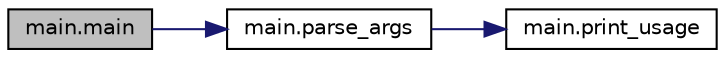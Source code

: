 digraph "main.main"
{
 // INTERACTIVE_SVG=YES
 // LATEX_PDF_SIZE
  edge [fontname="Helvetica",fontsize="10",labelfontname="Helvetica",labelfontsize="10"];
  node [fontname="Helvetica",fontsize="10",shape=record];
  rankdir="LR";
  Node1 [label="main.main",height=0.2,width=0.4,color="black", fillcolor="grey75", style="filled", fontcolor="black",tooltip=" "];
  Node1 -> Node2 [color="midnightblue",fontsize="10",style="solid",fontname="Helvetica"];
  Node2 [label="main.parse_args",height=0.2,width=0.4,color="black", fillcolor="white", style="filled",URL="$namespacemain.html#a64a774a618fe14fbc67a9b32e1644ac7",tooltip=" "];
  Node2 -> Node3 [color="midnightblue",fontsize="10",style="solid",fontname="Helvetica"];
  Node3 [label="main.print_usage",height=0.2,width=0.4,color="black", fillcolor="white", style="filled",URL="$namespacemain.html#a3c89a61420f55e04a6327e12df5d1043",tooltip=" "];
}

